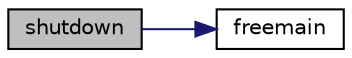 digraph "shutdown"
{
  edge [fontname="Helvetica",fontsize="10",labelfontname="Helvetica",labelfontsize="10"];
  node [fontname="Helvetica",fontsize="10",shape=record];
  rankdir="LR";
  Node1 [label="shutdown",height=0.2,width=0.4,color="black", fillcolor="grey75", style="filled", fontcolor="black"];
  Node1 -> Node2 [color="midnightblue",fontsize="10",style="solid",fontname="Helvetica"];
  Node2 [label="freemain",height=0.2,width=0.4,color="black", fillcolor="white", style="filled",URL="$mem_8c.html#a7b5c2874b294ce4e2fb1fe6baff152f4"];
}
